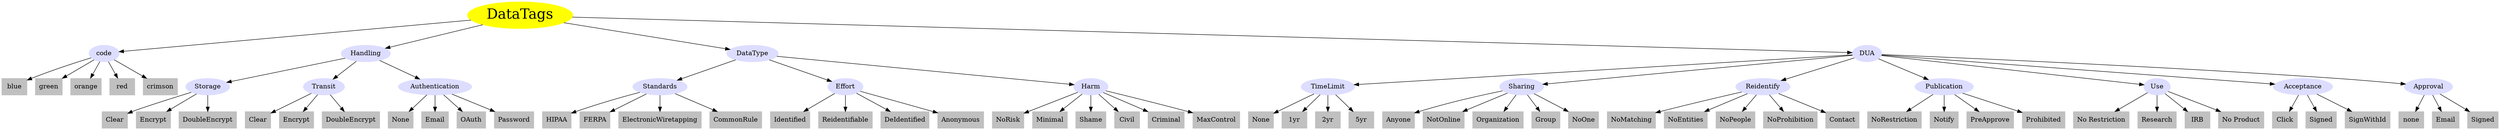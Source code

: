 digraph dtl {
	ratio="compress"
	width="10"
	DataTags [ style="filled" color="yellow" fontsize="30"]
	node [shape="box" style="filled" color="gray"]
	
	blue
	green
	orange
	red
	crimson
	tl_None [label="None"]
	tl_1yr  [label="1yr"]
	tl_2yr  [label="2yr"]
	tl_5yr  [label="5yr"]
	use_NoRestriction [label="No Restriction"]
	use_Research [label="Research"]
	use_IRB [label="IRB"]
	use_NoProduct [label="No Product"]
	None
	Email
	OAuth
	Password
	app_None [label="none"]
	app_Email [label="Email"]
	app_Signed [label="Signed"]
	HIPAA
	FERPA
	ElectronicWiretapping
	CommonRule
	Identified
	Reidentifiable
	DeIdentified
	Anonymous
	NoRisk
	Minimal
	Shame
	Civil
	Criminal
	MaxControl
	Anyone
	NotOnline
	Organization
	Group
	NoOne
	NoMatching
	NoEntities
	NoPeople
	NoProhibition
	Contact
	NoRestriction
	Notify
	PreApprove
	Prohibited
	Click
	Signed
	SignWithId
	Clear
	Encrypt
	DoubleEncrypt
	storage_Clear [label="Clear"]
	storage_Encrypt [label="Encrypt"]
	storage_DoubleEncrypt [label="DoubleEncrypt"]
	# Connections
	node [shape="oval" color="#DDDDFF"]
	DataTags -> code
	DataTags -> Handling 
	DataTags -> DataType
	DataTags -> DUA

	code -> blue
	code -> green
	code -> orange
	code -> red
	code -> crimson

	Handling -> Storage
	Handling -> Transit
	Handling -> Authentication

	Storage -> storage_Clear
	Storage -> storage_Encrypt
	Storage -> storage_DoubleEncrypt
	
	Transit -> Clear
	Transit -> Encrypt
	Transit -> DoubleEncrypt

	Authentication -> None
	Authentication -> Email
	Authentication -> OAuth
	Authentication -> Password

	DataType -> Standards
	DataType -> Effort
	DataType -> Harm

	Standards -> HIPAA
	Standards -> FERPA
	Standards -> ElectronicWiretapping
	Standards -> CommonRule

	Effort -> Identified
	Effort -> Reidentifiable
	Effort -> DeIdentified
	Effort -> Anonymous
	
	Harm -> NoRisk
	Harm -> Minimal
	Harm -> Shame
	Harm -> Civil
	Harm -> Criminal
	Harm -> MaxControl

	DUA -> TimeLimit
	DUA -> Sharing
	DUA -> Reidentify
	DUA -> Publication
	DUA -> Use
	DUA -> Acceptance
	DUA -> Approval

	TimeLimit -> tl_None
	TimeLimit -> tl_1yr 
	TimeLimit -> tl_2yr 
	TimeLimit -> tl_5yr 

	Sharing -> Anyone
	Sharing -> NotOnline
	Sharing -> Organization
	Sharing -> Group
	Sharing -> NoOne

	Reidentify -> NoMatching
	Reidentify -> NoEntities
	Reidentify -> NoPeople
	Reidentify -> NoProhibition
	Reidentify -> Contact

	Publication -> NoRestriction
	Publication -> Notify
	Publication -> PreApprove
	Publication -> Prohibited

	Use -> use_NoRestriction
	Use -> use_Research
	Use -> use_IRB 
	Use -> use_NoProduct 

	Acceptance -> Click
	Acceptance -> Signed
	Acceptance -> SignWithId

	Approval -> app_None 
	Approval -> app_Email 
	Approval -> app_Signed 
}